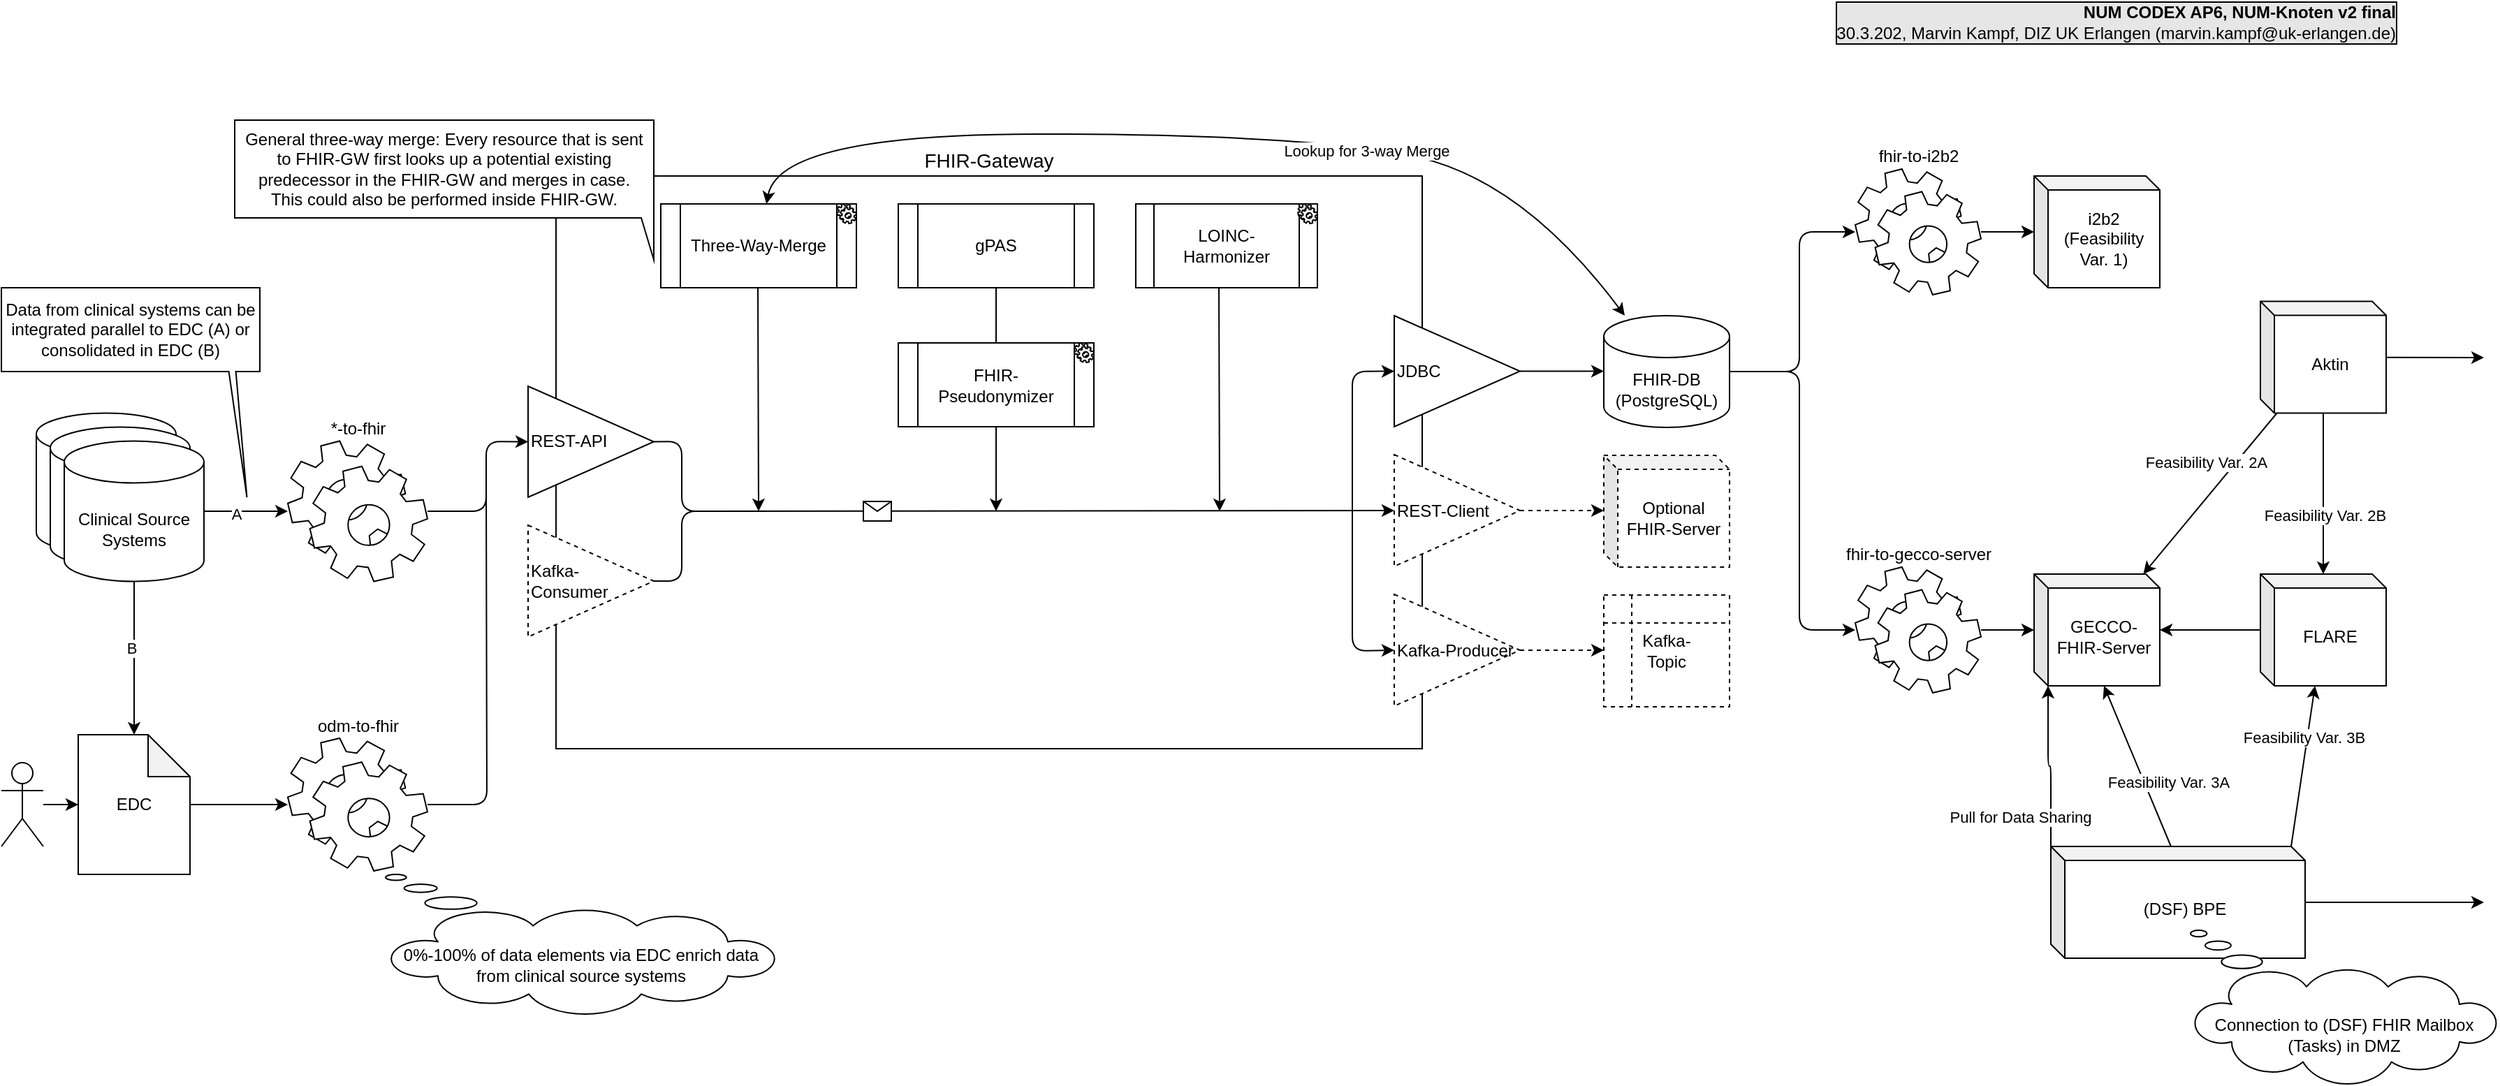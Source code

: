 <mxfile version="14.5.3" type="device"><diagram id="jGCV98gVly2-MNFm8NOj" name="Page-1"><mxGraphModel dx="2296" dy="1163" grid="1" gridSize="10" guides="1" tooltips="1" connect="1" arrows="1" fold="1" page="1" pageScale="1" pageWidth="1800" pageHeight="800" background="#FFFFFF" math="0" shadow="0"><root><mxCell id="0"/><mxCell id="1" parent="0"/><mxCell id="Zt5BA39hv14aOKBqLXmp-29" value="" style="endArrow=classic;html=1;entryX=0;entryY=0.5;entryDx=0;entryDy=0;entryPerimeter=0;exitX=1;exitY=0.5;exitDx=0;exitDy=0;" parent="1" source="Zt5BA39hv14aOKBqLXmp-16" edge="1"><mxGeometry width="50" height="50" relative="1" as="geometry"><mxPoint x="810" y="470" as="sourcePoint"/><mxPoint x="1160" y="289.75" as="targetPoint"/></mxGeometry></mxCell><mxCell id="Zt5BA39hv14aOKBqLXmp-30" value="" style="group;fontSize=12;" parent="1" vertex="1" connectable="0"><mxGeometry x="448" y="150" width="710" height="410" as="geometry"/></mxCell><mxCell id="Zt5BA39hv14aOKBqLXmp-1" value="&lt;font style=&quot;font-size: 14px&quot;&gt;FHIR-Gateway&lt;/font&gt;" style="whiteSpace=wrap;html=1;labelPosition=center;verticalLabelPosition=top;align=center;verticalAlign=bottom;" parent="Zt5BA39hv14aOKBqLXmp-30" vertex="1"><mxGeometry x="-38" width="620" height="410" as="geometry"/></mxCell><mxCell id="Zt5BA39hv14aOKBqLXmp-2" value="REST-API" style="triangle;whiteSpace=wrap;html=1;align=left;" parent="Zt5BA39hv14aOKBqLXmp-30" vertex="1"><mxGeometry x="-58" y="150.5" width="90" height="79.5" as="geometry"/></mxCell><mxCell id="Zt5BA39hv14aOKBqLXmp-6" value="LOINC-Harmonizer" style="shape=process;whiteSpace=wrap;html=1;backgroundOutline=1;" parent="Zt5BA39hv14aOKBqLXmp-30" vertex="1"><mxGeometry x="377" y="20" width="130" height="60" as="geometry"/></mxCell><mxCell id="Zt5BA39hv14aOKBqLXmp-7" value="FHIR-Pseudonymizer" style="shape=process;whiteSpace=wrap;html=1;backgroundOutline=1;" parent="Zt5BA39hv14aOKBqLXmp-30" vertex="1"><mxGeometry x="207" y="119.5" width="140" height="60" as="geometry"/></mxCell><mxCell id="Zt5BA39hv14aOKBqLXmp-8" value="Three-Way-Merge" style="shape=process;whiteSpace=wrap;html=1;backgroundOutline=1;" parent="Zt5BA39hv14aOKBqLXmp-30" vertex="1"><mxGeometry x="37" y="20" width="140" height="60" as="geometry"/></mxCell><mxCell id="Zt5BA39hv14aOKBqLXmp-12" value="" style="endArrow=classic;html=1;" parent="Zt5BA39hv14aOKBqLXmp-30" source="Zt5BA39hv14aOKBqLXmp-7" edge="1"><mxGeometry x="-63" width="50" height="50" as="geometry"><mxPoint x="277" y="180" as="sourcePoint"/><mxPoint x="277" y="240" as="targetPoint"/></mxGeometry></mxCell><mxCell id="Zt5BA39hv14aOKBqLXmp-16" value="JDBC" style="triangle;whiteSpace=wrap;html=1;align=left;" parent="Zt5BA39hv14aOKBqLXmp-30" vertex="1"><mxGeometry x="562" y="100" width="90" height="79.5" as="geometry"/></mxCell><mxCell id="Zt5BA39hv14aOKBqLXmp-17" value="REST-Client" style="triangle;whiteSpace=wrap;html=1;align=left;dashed=1;" parent="Zt5BA39hv14aOKBqLXmp-30" vertex="1"><mxGeometry x="562" y="199.5" width="90" height="80" as="geometry"/></mxCell><mxCell id="Zt5BA39hv14aOKBqLXmp-19" value="Kafka-Producer" style="triangle;whiteSpace=wrap;html=1;align=left;dashed=1;" parent="Zt5BA39hv14aOKBqLXmp-30" vertex="1"><mxGeometry x="562" y="299.5" width="90" height="80" as="geometry"/></mxCell><mxCell id="Zt5BA39hv14aOKBqLXmp-20" value="Kafka-Consumer" style="triangle;whiteSpace=wrap;html=1;align=left;dashed=1;" parent="Zt5BA39hv14aOKBqLXmp-30" vertex="1"><mxGeometry x="-58" y="250" width="90" height="80" as="geometry"/></mxCell><mxCell id="Zt5BA39hv14aOKBqLXmp-22" value="" style="endArrow=classic;html=1;exitX=1;exitY=0.5;exitDx=0;exitDy=0;entryX=0;entryY=0.5;entryDx=0;entryDy=0;" parent="Zt5BA39hv14aOKBqLXmp-30" source="Zt5BA39hv14aOKBqLXmp-2" target="Zt5BA39hv14aOKBqLXmp-17" edge="1"><mxGeometry relative="1" as="geometry"><mxPoint x="182" y="240" as="sourcePoint"/><mxPoint x="522" y="240" as="targetPoint"/><Array as="points"><mxPoint x="52" y="190"/><mxPoint x="52" y="240"/></Array></mxGeometry></mxCell><mxCell id="Zt5BA39hv14aOKBqLXmp-23" value="" style="shape=message;html=1;outlineConnect=0;" parent="Zt5BA39hv14aOKBqLXmp-22" vertex="1"><mxGeometry width="20" height="14" relative="1" as="geometry"><mxPoint x="-90" y="-6.78" as="offset"/></mxGeometry></mxCell><mxCell id="Zt5BA39hv14aOKBqLXmp-24" value="" style="endArrow=none;html=1;exitX=1;exitY=0.5;exitDx=0;exitDy=0;" parent="Zt5BA39hv14aOKBqLXmp-30" source="Zt5BA39hv14aOKBqLXmp-20" edge="1"><mxGeometry width="50" height="50" relative="1" as="geometry"><mxPoint x="362" y="330" as="sourcePoint"/><mxPoint x="112" y="240" as="targetPoint"/><Array as="points"><mxPoint x="52" y="290"/><mxPoint x="52" y="240"/></Array></mxGeometry></mxCell><mxCell id="Zt5BA39hv14aOKBqLXmp-25" value="" style="endArrow=classic;html=1;entryX=0;entryY=0.5;entryDx=0;entryDy=0;" parent="Zt5BA39hv14aOKBqLXmp-30" target="Zt5BA39hv14aOKBqLXmp-16" edge="1"><mxGeometry width="50" height="50" relative="1" as="geometry"><mxPoint x="532" y="240" as="sourcePoint"/><mxPoint x="412" y="280" as="targetPoint"/><Array as="points"><mxPoint x="532" y="140"/></Array></mxGeometry></mxCell><mxCell id="Zt5BA39hv14aOKBqLXmp-26" value="" style="endArrow=classic;html=1;entryX=0;entryY=0.5;entryDx=0;entryDy=0;" parent="Zt5BA39hv14aOKBqLXmp-30" target="Zt5BA39hv14aOKBqLXmp-19" edge="1"><mxGeometry width="50" height="50" relative="1" as="geometry"><mxPoint x="532" y="240" as="sourcePoint"/><mxPoint x="572" y="149.75" as="targetPoint"/><Array as="points"><mxPoint x="532" y="340"/></Array></mxGeometry></mxCell><mxCell id="Zt5BA39hv14aOKBqLXmp-27" value="" style="endArrow=classic;html=1;exitX=0.5;exitY=1;exitDx=0;exitDy=0;" parent="Zt5BA39hv14aOKBqLXmp-30" edge="1"><mxGeometry x="97" width="50" height="50" as="geometry"><mxPoint x="436.5" y="80" as="sourcePoint"/><mxPoint x="437" y="240" as="targetPoint"/></mxGeometry></mxCell><mxCell id="Zt5BA39hv14aOKBqLXmp-28" value="" style="endArrow=classic;html=1;exitX=0.5;exitY=1;exitDx=0;exitDy=0;" parent="Zt5BA39hv14aOKBqLXmp-30" edge="1"><mxGeometry x="-233" width="50" height="50" as="geometry"><mxPoint x="106.5" y="80" as="sourcePoint"/><mxPoint x="107" y="240" as="targetPoint"/></mxGeometry></mxCell><mxCell id="Zt5BA39hv14aOKBqLXmp-37" value="" style="shape=mxgraph.bpmn.service_task;html=1;outlineConnect=0;align=center;" parent="Zt5BA39hv14aOKBqLXmp-30" vertex="1"><mxGeometry x="163" y="20" width="14" height="14" as="geometry"/></mxCell><mxCell id="Zt5BA39hv14aOKBqLXmp-38" value="" style="shape=mxgraph.bpmn.service_task;html=1;outlineConnect=0;align=center;" parent="Zt5BA39hv14aOKBqLXmp-30" vertex="1"><mxGeometry x="333" y="119.5" width="14" height="14" as="geometry"/></mxCell><mxCell id="Zt5BA39hv14aOKBqLXmp-39" value="" style="shape=mxgraph.bpmn.service_task;html=1;outlineConnect=0;align=center;" parent="Zt5BA39hv14aOKBqLXmp-30" vertex="1"><mxGeometry x="493" y="20" width="14" height="14" as="geometry"/></mxCell><mxCell id="3" style="edgeStyle=orthogonalEdgeStyle;rounded=0;orthogonalLoop=1;jettySize=auto;html=1;endArrow=none;endFill=0;" parent="Zt5BA39hv14aOKBqLXmp-30" source="2" target="Zt5BA39hv14aOKBqLXmp-7" edge="1"><mxGeometry relative="1" as="geometry"/></mxCell><mxCell id="2" value="gPAS" style="shape=process;whiteSpace=wrap;html=1;backgroundOutline=1;" parent="Zt5BA39hv14aOKBqLXmp-30" vertex="1"><mxGeometry x="207" y="20" width="140" height="60" as="geometry"/></mxCell><mxCell id="Zt5BA39hv14aOKBqLXmp-32" value="FHIR-DB (PostgreSQL)" style="shape=cylinder3;whiteSpace=wrap;html=1;boundedLbl=1;backgroundOutline=1;size=15;align=center;" parent="1" vertex="1"><mxGeometry x="1160" y="250" width="90" height="80" as="geometry"/></mxCell><mxCell id="Zt5BA39hv14aOKBqLXmp-34" value="" style="endArrow=classic;html=1;entryX=0;entryY=0.5;entryDx=0;entryDy=0;entryPerimeter=0;exitX=1;exitY=0.5;exitDx=0;exitDy=0;dashed=1;" parent="1" edge="1"><mxGeometry width="50" height="50" relative="1" as="geometry"><mxPoint x="1100" y="389.5" as="sourcePoint"/><mxPoint x="1160" y="389.5" as="targetPoint"/></mxGeometry></mxCell><mxCell id="Zt5BA39hv14aOKBqLXmp-35" value="Kafka-&lt;br&gt;Topic" style="shape=internalStorage;whiteSpace=wrap;html=1;backgroundOutline=1;align=center;dashed=1;" parent="1" vertex="1"><mxGeometry x="1160" y="450" width="90" height="80" as="geometry"/></mxCell><mxCell id="Zt5BA39hv14aOKBqLXmp-36" value="" style="endArrow=classic;html=1;entryX=0;entryY=0.5;entryDx=0;entryDy=0;entryPerimeter=0;exitX=1;exitY=0.5;exitDx=0;exitDy=0;dashed=1;" parent="1" edge="1"><mxGeometry width="50" height="50" relative="1" as="geometry"><mxPoint x="1100" y="489.5" as="sourcePoint"/><mxPoint x="1160" y="489.5" as="targetPoint"/></mxGeometry></mxCell><mxCell id="Zt5BA39hv14aOKBqLXmp-44" value="Optional&lt;br&gt;FHIR-Server" style="shape=cube;whiteSpace=wrap;html=1;boundedLbl=1;backgroundOutline=1;darkOpacity=0.05;darkOpacity2=0.1;align=center;size=10;dashed=1;" parent="1" vertex="1"><mxGeometry x="1160" y="350" width="90" height="80" as="geometry"/></mxCell><mxCell id="Zt5BA39hv14aOKBqLXmp-60" style="edgeStyle=orthogonalEdgeStyle;orthogonalLoop=1;jettySize=auto;html=1;" parent="1" source="Zt5BA39hv14aOKBqLXmp-46" target="Zt5BA39hv14aOKBqLXmp-62" edge="1"><mxGeometry relative="1" as="geometry"/></mxCell><mxCell id="Zt5BA39hv14aOKBqLXmp-46" value="EDC" style="shape=note;whiteSpace=wrap;html=1;backgroundOutline=1;darkOpacity=0.05;fontSize=12;align=center;" parent="1" vertex="1"><mxGeometry x="68" y="550" width="80" height="100" as="geometry"/></mxCell><mxCell id="Zt5BA39hv14aOKBqLXmp-47" value="" style="shape=umlActor;verticalLabelPosition=bottom;verticalAlign=middle;html=1;outlineConnect=0;fontSize=12;align=center;" parent="1" vertex="1"><mxGeometry x="13" y="570" width="30" height="60" as="geometry"/></mxCell><mxCell id="Zt5BA39hv14aOKBqLXmp-49" value="" style="endArrow=classic;html=1;entryX=0;entryY=0.5;entryDx=0;entryDy=0;entryPerimeter=0;" parent="1" source="Zt5BA39hv14aOKBqLXmp-47" target="Zt5BA39hv14aOKBqLXmp-46" edge="1"><mxGeometry width="50" height="50" relative="1" as="geometry"><mxPoint x="403" y="370" as="sourcePoint"/><mxPoint x="453" y="320" as="targetPoint"/></mxGeometry></mxCell><mxCell id="Zt5BA39hv14aOKBqLXmp-52" value="" style="endArrow=classic;html=1;entryX=0;entryY=0.5;entryDx=0;entryDy=0;" parent="1" source="Zt5BA39hv14aOKBqLXmp-51" target="Zt5BA39hv14aOKBqLXmp-2" edge="1"><mxGeometry width="50" height="50" relative="1" as="geometry"><mxPoint x="588" y="370" as="sourcePoint"/><mxPoint x="638" y="320" as="targetPoint"/><Array as="points"><mxPoint x="360" y="390"/><mxPoint x="360" y="340"/></Array></mxGeometry></mxCell><mxCell id="Zt5BA39hv14aOKBqLXmp-51" value="*-to-fhir" style="shape=mxgraph.bpmn.service_task;html=1;outlineConnect=0;labelPosition=center;verticalLabelPosition=top;align=center;verticalAlign=bottom;" parent="1" vertex="1"><mxGeometry x="218" y="339.75" width="100" height="100.5" as="geometry"/></mxCell><mxCell id="Zt5BA39hv14aOKBqLXmp-58" value="" style="group;" parent="1" vertex="1" connectable="0"><mxGeometry x="38" y="319.75" width="120" height="120.5" as="geometry"/></mxCell><mxCell id="Zt5BA39hv14aOKBqLXmp-55" value="Clinical Source Systems" style="shape=cylinder3;whiteSpace=wrap;html=1;boundedLbl=1;backgroundOutline=1;size=15;" parent="Zt5BA39hv14aOKBqLXmp-58" vertex="1"><mxGeometry width="100" height="100.5" as="geometry"/></mxCell><mxCell id="Zt5BA39hv14aOKBqLXmp-56" value="Clinical Source Systems" style="shape=cylinder3;whiteSpace=wrap;html=1;boundedLbl=1;backgroundOutline=1;size=15;" parent="Zt5BA39hv14aOKBqLXmp-58" vertex="1"><mxGeometry x="10" y="10" width="100" height="100.5" as="geometry"/></mxCell><mxCell id="Zt5BA39hv14aOKBqLXmp-57" value="Clinical Source Systems" style="shape=cylinder3;whiteSpace=wrap;html=1;boundedLbl=1;backgroundOutline=1;size=15;" parent="Zt5BA39hv14aOKBqLXmp-58" vertex="1"><mxGeometry x="20" y="20" width="100" height="100.5" as="geometry"/></mxCell><mxCell id="Zt5BA39hv14aOKBqLXmp-59" style="edgeStyle=orthogonalEdgeStyle;orthogonalLoop=1;jettySize=auto;html=1;exitX=1;exitY=0.5;exitDx=0;exitDy=0;exitPerimeter=0;" parent="1" source="Zt5BA39hv14aOKBqLXmp-57" target="Zt5BA39hv14aOKBqLXmp-51" edge="1"><mxGeometry relative="1" as="geometry"/></mxCell><mxCell id="6" value="A" style="edgeLabel;html=1;align=center;verticalAlign=middle;resizable=0;points=[];" parent="Zt5BA39hv14aOKBqLXmp-59" vertex="1" connectable="0"><mxGeometry x="-0.235" y="-2" relative="1" as="geometry"><mxPoint as="offset"/></mxGeometry></mxCell><mxCell id="Zt5BA39hv14aOKBqLXmp-62" value="odm-to-fhir" style="shape=mxgraph.bpmn.service_task;html=1;outlineConnect=0;labelPosition=center;verticalLabelPosition=top;align=center;verticalAlign=bottom;" parent="1" vertex="1"><mxGeometry x="218" y="552.5" width="100" height="95" as="geometry"/></mxCell><mxCell id="Zt5BA39hv14aOKBqLXmp-66" style="edgeStyle=orthogonalEdgeStyle;orthogonalLoop=1;jettySize=auto;html=1;endArrow=none;endFill=0;" parent="1" source="Zt5BA39hv14aOKBqLXmp-62" edge="1"><mxGeometry relative="1" as="geometry"><mxPoint x="360" y="370" as="targetPoint"/><mxPoint x="388" y="560" as="sourcePoint"/></mxGeometry></mxCell><mxCell id="Zt5BA39hv14aOKBqLXmp-82" value="0%-100% of data elements via EDC enrich data from clinical source systems" style="whiteSpace=wrap;html=1;shape=mxgraph.basic.cloud_callout;align=center;flipH=1;direction=west;labelPosition=center;verticalLabelPosition=middle;verticalAlign=middle;spacingTop=30;" parent="1" vertex="1"><mxGeometry x="288" y="650" width="280" height="100" as="geometry"/></mxCell><mxCell id="Zt5BA39hv14aOKBqLXmp-83" value="fhir-to-i2b2" style="shape=mxgraph.bpmn.service_task;html=1;outlineConnect=0;labelPosition=center;verticalLabelPosition=top;align=center;verticalAlign=bottom;" parent="1" vertex="1"><mxGeometry x="1340" y="145" width="90" height="90" as="geometry"/></mxCell><mxCell id="Zt5BA39hv14aOKBqLXmp-85" value="i2b2&lt;br&gt;(Feasibility Var. 1)" style="shape=cube;whiteSpace=wrap;html=1;boundedLbl=1;backgroundOutline=1;darkOpacity=0.05;darkOpacity2=0.1;align=center;size=10;" parent="1" vertex="1"><mxGeometry x="1468" y="150" width="90" height="80" as="geometry"/></mxCell><mxCell id="Zt5BA39hv14aOKBqLXmp-86" value="" style="endArrow=classic;html=1;" parent="1" source="Zt5BA39hv14aOKBqLXmp-83" target="Zt5BA39hv14aOKBqLXmp-85" edge="1"><mxGeometry width="50" height="50" relative="1" as="geometry"><mxPoint x="1428" y="124" as="sourcePoint"/><mxPoint x="1468" y="135" as="targetPoint"/></mxGeometry></mxCell><mxCell id="4hY9-Zoo_yzl3ai_Mlpk-6" value="" style="endArrow=classic;html=1;" parent="1" source="UJUMtMTHQ7Rxm2CL5eUm-10" target="4hY9-Zoo_yzl3ai_Mlpk-1" edge="1"><mxGeometry width="50" height="50" relative="1" as="geometry"><mxPoint x="1138" y="435" as="sourcePoint"/><mxPoint x="1188" y="385" as="targetPoint"/><Array as="points"/></mxGeometry></mxCell><mxCell id="4hY9-Zoo_yzl3ai_Mlpk-10" value="&lt;b&gt;NUM CODEX AP6, NUM-Knoten v2 final&lt;br&gt;&lt;/b&gt;30.3.202, Marvin Kampf, DIZ UK Erlangen (marvin.kampf@uk-erlangen.de)" style="text;html=1;strokeColor=none;fillColor=none;align=right;verticalAlign=middle;whiteSpace=wrap;labelBorderColor=#000000;labelBackgroundColor=#E6E6E6;" parent="1" vertex="1"><mxGeometry x="1310" y="30" width="420" height="20" as="geometry"/></mxCell><mxCell id="4" style="edgeStyle=orthogonalEdgeStyle;rounded=0;orthogonalLoop=1;jettySize=auto;html=1;endArrow=classic;endFill=1;" parent="1" source="Zt5BA39hv14aOKBqLXmp-57" target="Zt5BA39hv14aOKBqLXmp-46" edge="1"><mxGeometry relative="1" as="geometry"/></mxCell><mxCell id="5" value="B" style="edgeLabel;html=1;align=center;verticalAlign=middle;resizable=0;points=[];" parent="4" vertex="1" connectable="0"><mxGeometry x="-0.148" y="-2" relative="1" as="geometry"><mxPoint as="offset"/></mxGeometry></mxCell><mxCell id="8" value="Data from clinical systems can be integrated parallel to EDC (A) or consolidated in EDC (B)" style="shape=callout;whiteSpace=wrap;html=1;perimeter=calloutPerimeter;align=center;rotation=0;base=5;size=90;position=0.88;position2=0.95;flipH=0;" parent="1" vertex="1"><mxGeometry x="13" y="230" width="185" height="150" as="geometry"/></mxCell><mxCell id="9" value="" style="endArrow=classic;html=1;curved=1;startArrow=classic;startFill=1;" parent="1" source="Zt5BA39hv14aOKBqLXmp-8" target="Zt5BA39hv14aOKBqLXmp-32" edge="1"><mxGeometry width="50" height="50" relative="1" as="geometry"><mxPoint x="730" y="440" as="sourcePoint"/><mxPoint x="780" y="390" as="targetPoint"/><Array as="points"><mxPoint x="570" y="120"/><mxPoint x="940" y="120"/><mxPoint x="1100" y="150"/></Array></mxGeometry></mxCell><mxCell id="10" value="Lookup for 3-way Merge" style="edgeLabel;html=1;align=center;verticalAlign=middle;resizable=0;points=[];" parent="9" vertex="1" connectable="0"><mxGeometry x="0.332" y="-2" relative="1" as="geometry"><mxPoint as="offset"/></mxGeometry></mxCell><mxCell id="UJUMtMTHQ7Rxm2CL5eUm-10" value="fhir-to-gecco-server" style="shape=mxgraph.bpmn.service_task;html=1;outlineConnect=0;labelPosition=center;verticalLabelPosition=top;align=center;verticalAlign=bottom;" vertex="1" parent="1"><mxGeometry x="1340" y="430" width="90" height="90" as="geometry"/></mxCell><mxCell id="UJUMtMTHQ7Rxm2CL5eUm-12" value="" style="endArrow=classic;html=1;" edge="1" parent="1" source="Zt5BA39hv14aOKBqLXmp-32" target="UJUMtMTHQ7Rxm2CL5eUm-10"><mxGeometry width="50" height="50" relative="1" as="geometry"><mxPoint x="1322" y="290" as="sourcePoint"/><mxPoint x="1370" y="200" as="targetPoint"/><Array as="points"><mxPoint x="1300" y="290"/><mxPoint x="1300" y="475"/></Array></mxGeometry></mxCell><mxCell id="UJUMtMTHQ7Rxm2CL5eUm-14" value="" style="endArrow=classic;html=1;" edge="1" parent="1" source="Zt5BA39hv14aOKBqLXmp-32" target="Zt5BA39hv14aOKBqLXmp-83"><mxGeometry width="50" height="50" relative="1" as="geometry"><mxPoint x="962" y="390" as="sourcePoint"/><mxPoint x="1012" y="340" as="targetPoint"/><Array as="points"><mxPoint x="1300" y="290"/><mxPoint x="1300" y="190"/></Array></mxGeometry></mxCell><mxCell id="UJUMtMTHQ7Rxm2CL5eUm-17" value="(DSF) BPE" style="shape=cube;whiteSpace=wrap;html=1;boundedLbl=1;backgroundOutline=1;darkOpacity=0.05;darkOpacity2=0.1;align=center;size=10;" vertex="1" parent="1"><mxGeometry x="1480" y="630" width="182" height="80" as="geometry"/></mxCell><mxCell id="Zt5BA39hv14aOKBqLXmp-80" style="edgeStyle=orthogonalEdgeStyle;orthogonalLoop=1;jettySize=auto;html=1;startArrow=classic;startFill=1;endArrow=none;endFill=0;entryX=0;entryY=0;entryDx=0;entryDy=0;entryPerimeter=0;exitX=0;exitY=0;exitDx=10;exitDy=80;exitPerimeter=0;" parent="1" source="4hY9-Zoo_yzl3ai_Mlpk-1" target="UJUMtMTHQ7Rxm2CL5eUm-17" edge="1"><mxGeometry relative="1" as="geometry"><mxPoint x="1430" y="560" as="sourcePoint"/></mxGeometry></mxCell><mxCell id="UJUMtMTHQ7Rxm2CL5eUm-31" value="Pull for Data Sharing" style="edgeLabel;html=1;align=center;verticalAlign=middle;resizable=0;points=[];" vertex="1" connectable="0" parent="Zt5BA39hv14aOKBqLXmp-80"><mxGeometry x="-0.1" y="2" relative="1" as="geometry"><mxPoint x="-21.78" y="40.78" as="offset"/></mxGeometry></mxCell><mxCell id="UJUMtMTHQ7Rxm2CL5eUm-33" value="Connection to (DSF) FHIR Mailbox (Tasks) in DMZ" style="whiteSpace=wrap;html=1;shape=mxgraph.basic.cloud_callout;flipH=1;align=center;direction=west;labelPosition=center;verticalLabelPosition=middle;verticalAlign=middle;spacingTop=40;" vertex="1" parent="1"><mxGeometry x="1580" y="690" width="220" height="110" as="geometry"/></mxCell><mxCell id="UJUMtMTHQ7Rxm2CL5eUm-38" value="FLARE" style="shape=cube;whiteSpace=wrap;html=1;boundedLbl=1;backgroundOutline=1;darkOpacity=0.05;darkOpacity2=0.1;align=center;size=10;" vertex="1" parent="1"><mxGeometry x="1630" y="435" width="90" height="80" as="geometry"/></mxCell><mxCell id="4hY9-Zoo_yzl3ai_Mlpk-1" value="GECCO-FHIR-Server" style="shape=cube;whiteSpace=wrap;html=1;boundedLbl=1;backgroundOutline=1;darkOpacity=0.05;darkOpacity2=0.1;align=center;size=10;" parent="1" vertex="1"><mxGeometry x="1468" y="435" width="90" height="80" as="geometry"/></mxCell><mxCell id="i84gKOjJ2JVwInqTfZ93-7" value="General three-way merge: Every resource that is sent to FHIR-GW first looks up a potential existing predecessor in the FHIR-GW and merges in case.&lt;br&gt;This could also be performed inside FHIR-GW." style="shape=callout;whiteSpace=wrap;html=1;perimeter=calloutPerimeter;align=center;rotation=0;base=34;size=30;position=0.97;position2=1;" parent="1" vertex="1"><mxGeometry x="180" y="110" width="300" height="100" as="geometry"/></mxCell><mxCell id="UJUMtMTHQ7Rxm2CL5eUm-39" value="" style="endArrow=classic;html=1;exitX=0;exitY=0;exitDx=172;exitDy=0;exitPerimeter=0;" edge="1" parent="1" source="UJUMtMTHQ7Rxm2CL5eUm-17" target="UJUMtMTHQ7Rxm2CL5eUm-38"><mxGeometry width="50" height="50" relative="1" as="geometry"><mxPoint x="960" y="430" as="sourcePoint"/><mxPoint x="1643" y="480" as="targetPoint"/></mxGeometry></mxCell><mxCell id="UJUMtMTHQ7Rxm2CL5eUm-41" value="Feasibility Var. 3B" style="edgeLabel;html=1;align=center;verticalAlign=middle;resizable=0;points=[];" vertex="1" connectable="0" parent="UJUMtMTHQ7Rxm2CL5eUm-39"><mxGeometry x="0.02" relative="1" as="geometry"><mxPoint y="-19.89" as="offset"/></mxGeometry></mxCell><mxCell id="UJUMtMTHQ7Rxm2CL5eUm-42" value="" style="endArrow=classic;html=1;exitX=0;exitY=0;exitDx=86;exitDy=0;exitPerimeter=0;entryX=0;entryY=0;entryDx=50;entryDy=80;entryPerimeter=0;" edge="1" parent="1" source="UJUMtMTHQ7Rxm2CL5eUm-17" target="4hY9-Zoo_yzl3ai_Mlpk-1"><mxGeometry width="50" height="50" relative="1" as="geometry"><mxPoint x="1150" y="410" as="sourcePoint"/><mxPoint x="1200" y="360" as="targetPoint"/></mxGeometry></mxCell><mxCell id="UJUMtMTHQ7Rxm2CL5eUm-44" value="Feasibility Var. 3A" style="edgeLabel;html=1;align=center;verticalAlign=middle;resizable=0;points=[];" vertex="1" connectable="0" parent="UJUMtMTHQ7Rxm2CL5eUm-42"><mxGeometry x="0.346" y="1" relative="1" as="geometry"><mxPoint x="30.55" y="31.01" as="offset"/></mxGeometry></mxCell><mxCell id="UJUMtMTHQ7Rxm2CL5eUm-43" value="" style="endArrow=classic;html=1;" edge="1" parent="1" source="UJUMtMTHQ7Rxm2CL5eUm-38" target="4hY9-Zoo_yzl3ai_Mlpk-1"><mxGeometry width="50" height="50" relative="1" as="geometry"><mxPoint x="1150" y="410" as="sourcePoint"/><mxPoint x="1200" y="360" as="targetPoint"/></mxGeometry></mxCell><mxCell id="UJUMtMTHQ7Rxm2CL5eUm-45" value="Aktin" style="shape=cube;whiteSpace=wrap;html=1;boundedLbl=1;backgroundOutline=1;darkOpacity=0.05;darkOpacity2=0.1;align=center;size=10;" vertex="1" parent="1"><mxGeometry x="1630" y="239.75" width="90" height="80" as="geometry"/></mxCell><mxCell id="UJUMtMTHQ7Rxm2CL5eUm-46" value="" style="endArrow=classic;html=1;" edge="1" parent="1" source="UJUMtMTHQ7Rxm2CL5eUm-45" target="4hY9-Zoo_yzl3ai_Mlpk-1"><mxGeometry width="50" height="50" relative="1" as="geometry"><mxPoint x="1526" y="577.5" as="sourcePoint"/><mxPoint x="1528" y="440" as="targetPoint"/></mxGeometry></mxCell><mxCell id="UJUMtMTHQ7Rxm2CL5eUm-47" value="Feasibility Var. 2A" style="edgeLabel;html=1;align=center;verticalAlign=middle;resizable=0;points=[];" vertex="1" connectable="0" parent="UJUMtMTHQ7Rxm2CL5eUm-46"><mxGeometry x="0.346" y="1" relative="1" as="geometry"><mxPoint x="12.98" y="-43.2" as="offset"/></mxGeometry></mxCell><mxCell id="UJUMtMTHQ7Rxm2CL5eUm-48" value="" style="endArrow=classic;html=1;" edge="1" parent="1" source="UJUMtMTHQ7Rxm2CL5eUm-45" target="UJUMtMTHQ7Rxm2CL5eUm-38"><mxGeometry width="50" height="50" relative="1" as="geometry"><mxPoint x="1150" y="410" as="sourcePoint"/><mxPoint x="1200" y="360" as="targetPoint"/></mxGeometry></mxCell><mxCell id="UJUMtMTHQ7Rxm2CL5eUm-49" value="Feasibility Var. 2B" style="edgeLabel;html=1;align=center;verticalAlign=middle;resizable=0;points=[];" vertex="1" connectable="0" parent="UJUMtMTHQ7Rxm2CL5eUm-48"><mxGeometry x="0.256" y="1" relative="1" as="geometry"><mxPoint as="offset"/></mxGeometry></mxCell><mxCell id="UJUMtMTHQ7Rxm2CL5eUm-76" value="" style="endArrow=none;html=1;strokeWidth=1;fontSize=12;fontColor=#000000;endFill=0;startArrow=classic;startFill=1;" edge="1" parent="1" target="UJUMtMTHQ7Rxm2CL5eUm-45"><mxGeometry width="50" height="50" relative="1" as="geometry"><mxPoint x="1790" y="280" as="sourcePoint"/><mxPoint x="1700" y="120" as="targetPoint"/></mxGeometry></mxCell><mxCell id="UJUMtMTHQ7Rxm2CL5eUm-78" value="" style="endArrow=none;html=1;strokeWidth=1;fontSize=12;fontColor=#000000;startArrow=classic;startFill=1;endFill=0;" edge="1" parent="1" target="UJUMtMTHQ7Rxm2CL5eUm-17"><mxGeometry width="50" height="50" relative="1" as="geometry"><mxPoint x="1790" y="670" as="sourcePoint"/><mxPoint x="1690" y="669.448" as="targetPoint"/></mxGeometry></mxCell></root></mxGraphModel></diagram></mxfile>